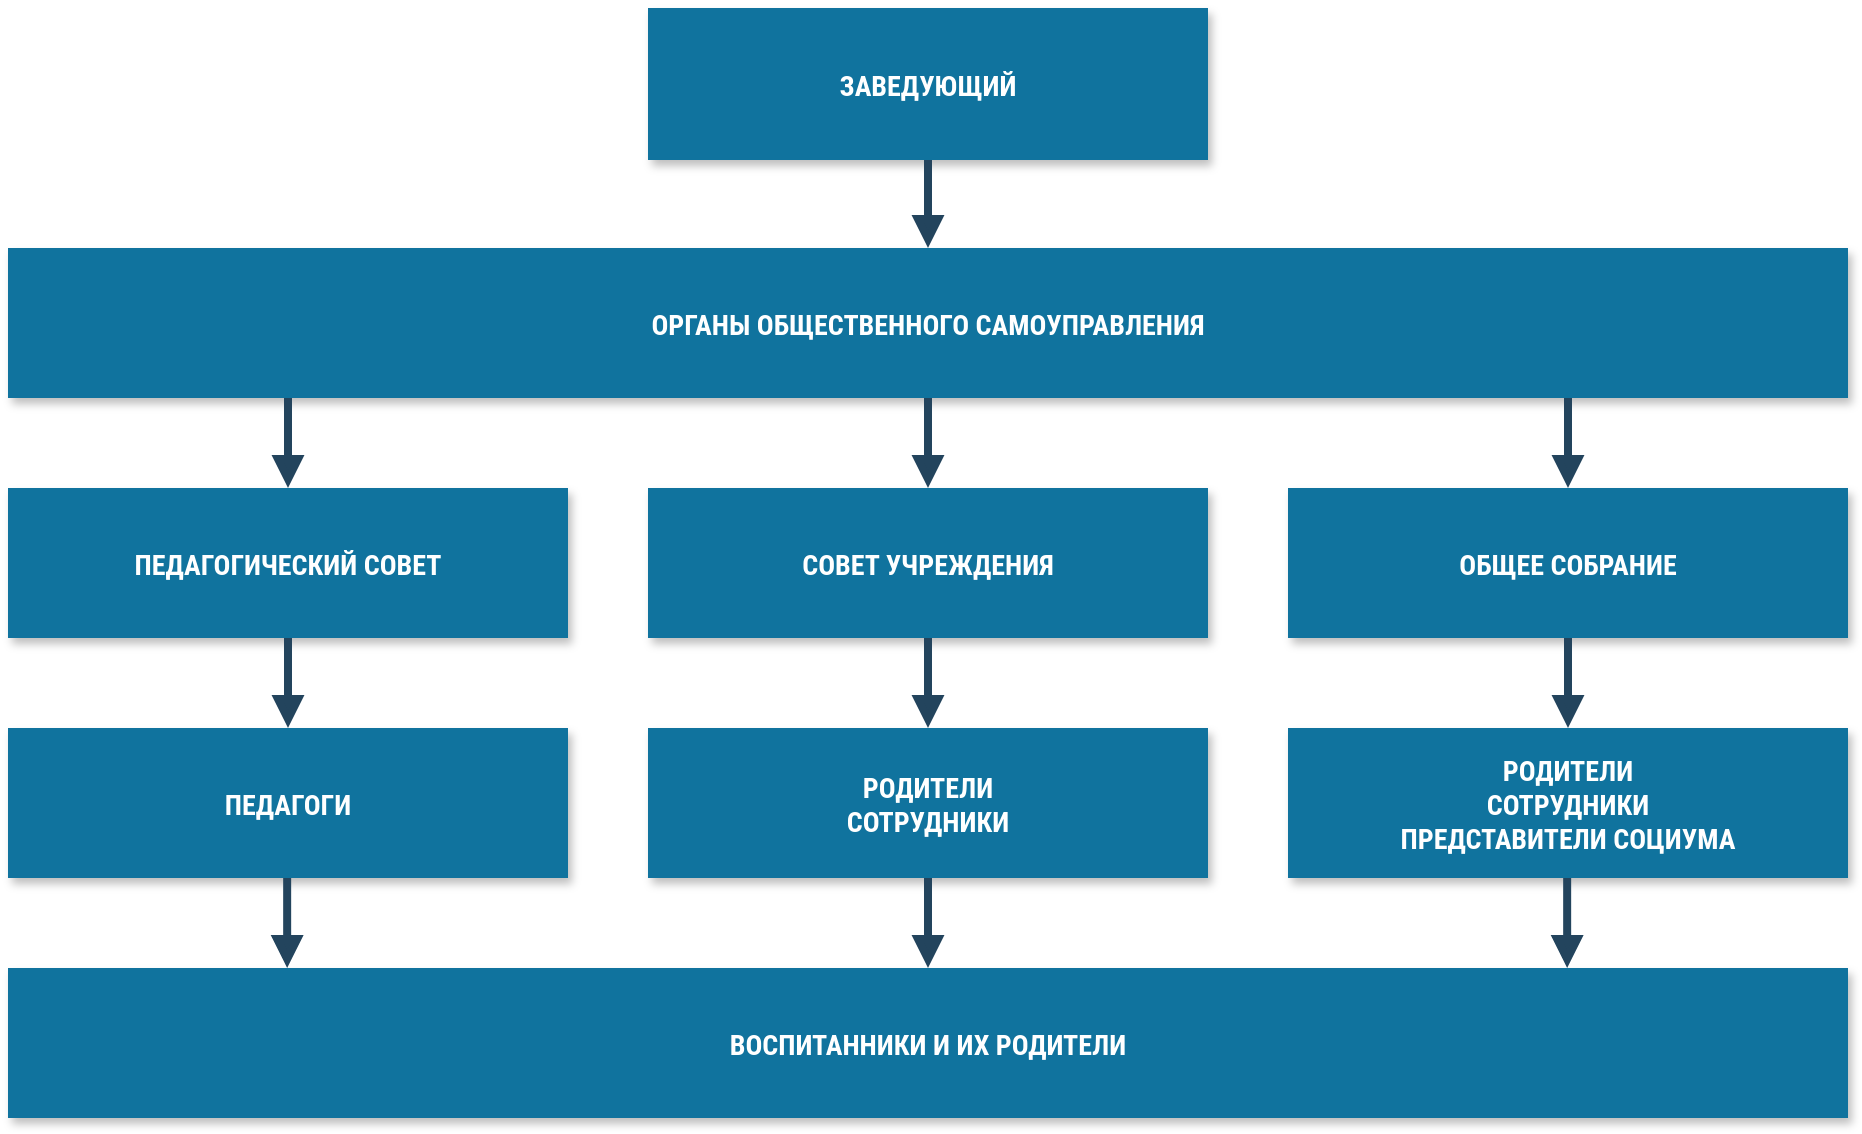 <mxfile compressed="false" version="13.7.7" type="github">
  <diagram name="Page-1" id="97916047-d0de-89f5-080d-49f4d83e522f">
    <mxGraphModel dx="1177" dy="626" grid="1" gridSize="10" guides="1" tooltips="1" connect="1" arrows="1" fold="1" page="1" pageScale="1.5" pageWidth="1169" pageHeight="827" background="#ffffff" math="0" shadow="0">
      <root>
        <mxCell id="0" />
        <mxCell id="1" parent="0" />
        <mxCell id="2" value="ЗАВЕДУЮЩИЙ" style="fillColor=#10739E;strokeColor=none;shadow=1;gradientColor=none;fontStyle=1;fontColor=#FFFFFF;fontSize=14;fontFamily=Roboto Condensed;fontSource=https%3A%2F%2Ffonts.googleapis.com%2Fcss%3Ffamily%3DRoboto%2BCondensed;" parent="1" vertex="1">
          <mxGeometry x="600" y="320" width="280" height="76" as="geometry" />
        </mxCell>
        <mxCell id="3" value="ОРГАНЫ ОБЩЕСТВЕННОГО САМОУПРАВЛЕНИЯ" style="fillColor=#10739E;strokeColor=none;shadow=1;gradientColor=none;fontStyle=1;fontColor=#FFFFFF;fontSize=14;fontFamily=Roboto Condensed;fontSource=https%3A%2F%2Ffonts.googleapis.com%2Fcss%3Ffamily%3DRoboto%2BCondensed;" parent="1" vertex="1">
          <mxGeometry x="280" y="440" width="920" height="75" as="geometry" />
        </mxCell>
        <mxCell id="8" value="ПЕДАГОГИЧЕСКИЙ СОВЕТ" style="fillColor=#10739E;strokeColor=none;shadow=1;gradientColor=none;fontStyle=1;fontColor=#FFFFFF;fontSize=14;fontFamily=Roboto Condensed;fontSource=https%3A%2F%2Ffonts.googleapis.com%2Fcss%3Ffamily%3DRoboto%2BCondensed;" parent="1" vertex="1">
          <mxGeometry x="280" y="560" width="280" height="75" as="geometry" />
        </mxCell>
        <mxCell id="9" value="ПЕДАГОГИ" style="fillColor=#10739E;strokeColor=none;shadow=1;gradientColor=none;fontStyle=1;fontColor=#FFFFFF;fontSize=14;fontFamily=Roboto Condensed;fontSource=https%3A%2F%2Ffonts.googleapis.com%2Fcss%3Ffamily%3DRoboto%2BCondensed;" parent="1" vertex="1">
          <mxGeometry x="280" y="680" width="280" height="75" as="geometry" />
        </mxCell>
        <mxCell id="13" value="СОВЕТ УЧРЕЖДЕНИЯ" style="fillColor=#10739E;strokeColor=none;shadow=1;gradientColor=none;fontStyle=1;fontColor=#FFFFFF;fontSize=14;fontFamily=Roboto Condensed;fontSource=https%3A%2F%2Ffonts.googleapis.com%2Fcss%3Ffamily%3DRoboto%2BCondensed;" parent="1" vertex="1">
          <mxGeometry x="600.0" y="560" width="280" height="75" as="geometry" />
        </mxCell>
        <mxCell id="14" value="РОДИТЕЛИ&#xa;СОТРУДНИКИ" style="fillColor=#10739E;strokeColor=none;shadow=1;gradientColor=none;fontStyle=1;fontColor=#FFFFFF;fontSize=14;fontFamily=Roboto Condensed;fontSource=https%3A%2F%2Ffonts.googleapis.com%2Fcss%3Ffamily%3DRoboto%2BCondensed;" parent="1" vertex="1">
          <mxGeometry x="600.0" y="680" width="280" height="75" as="geometry" />
        </mxCell>
        <mxCell id="18" value="ОБЩЕЕ СОБРАНИЕ" style="fillColor=#10739E;strokeColor=none;shadow=1;gradientColor=none;fontStyle=1;fontColor=#FFFFFF;fontSize=14;fontFamily=Roboto Condensed;fontSource=https%3A%2F%2Ffonts.googleapis.com%2Fcss%3Ffamily%3DRoboto%2BCondensed;" parent="1" vertex="1">
          <mxGeometry x="920" y="560" width="280" height="75" as="geometry" />
        </mxCell>
        <mxCell id="19" value="РОДИТЕЛИ&#xa;СОТРУДНИКИ&#xa;ПРЕДСТАВИТЕЛИ СОЦИУМА" style="fillColor=#10739E;strokeColor=none;shadow=1;gradientColor=none;fontStyle=1;fontColor=#FFFFFF;fontSize=14;fontFamily=Roboto Condensed;fontSource=https%3A%2F%2Ffonts.googleapis.com%2Fcss%3Ffamily%3DRoboto%2BCondensed;" parent="1" vertex="1">
          <mxGeometry x="920" y="680" width="280" height="75" as="geometry" />
        </mxCell>
        <mxCell id="20" value="ВОСПИТАННИКИ И ИХ РОДИТЕЛИ" style="fillColor=#10739E;strokeColor=none;shadow=1;gradientColor=none;fontStyle=1;fontColor=#FFFFFF;fontSize=14;fontFamily=Roboto Condensed;fontSource=https%3A%2F%2Ffonts.googleapis.com%2Fcss%3Ffamily%3DRoboto%2BCondensed;" parent="1" vertex="1">
          <mxGeometry x="280.0" y="800" width="920" height="75" as="geometry" />
        </mxCell>
        <mxCell id="29" value="" style="edgeStyle=elbowEdgeStyle;elbow=vertical;strokeWidth=4;endArrow=block;endFill=1;fontStyle=1;strokeColor=#23445D;" parent="1" source="2" target="3" edge="1">
          <mxGeometry x="22" y="165.5" width="100" height="100" as="geometry">
            <mxPoint x="22" y="265.5" as="sourcePoint" />
            <mxPoint x="122" y="165.5" as="targetPoint" />
          </mxGeometry>
        </mxCell>
        <mxCell id="31" value="" style="edgeStyle=elbowEdgeStyle;elbow=vertical;strokeWidth=4;endArrow=block;endFill=1;fontStyle=1;strokeColor=#23445D;entryX=0.5;entryY=0;entryDx=0;entryDy=0;" parent="1" source="3" target="8" edge="1">
          <mxGeometry x="22" y="165.5" width="100" height="100" as="geometry">
            <mxPoint x="22" y="265.5" as="sourcePoint" />
            <mxPoint x="402" y="455.5" as="targetPoint" />
            <Array as="points">
              <mxPoint x="520" y="483" />
            </Array>
          </mxGeometry>
        </mxCell>
        <mxCell id="38" value="" style="edgeStyle=elbowEdgeStyle;elbow=vertical;strokeWidth=4;endArrow=block;endFill=1;fontStyle=1;strokeColor=#23445D;" parent="1" source="8" target="9" edge="1">
          <mxGeometry x="62" y="165.5" width="100" height="100" as="geometry">
            <mxPoint x="62" y="265.5" as="sourcePoint" />
            <mxPoint x="162" y="165.5" as="targetPoint" />
          </mxGeometry>
        </mxCell>
        <mxCell id="42" value="" style="edgeStyle=elbowEdgeStyle;elbow=vertical;strokeWidth=4;endArrow=block;endFill=1;fontStyle=1;strokeColor=#23445D;" parent="1" source="13" target="14" edge="1">
          <mxGeometry x="190" y="165.5" width="100" height="100" as="geometry">
            <mxPoint x="190" y="265.5" as="sourcePoint" />
            <mxPoint x="290" y="165.5" as="targetPoint" />
          </mxGeometry>
        </mxCell>
        <mxCell id="43" value="" style="edgeStyle=elbowEdgeStyle;elbow=vertical;strokeWidth=4;endArrow=block;endFill=1;fontStyle=1;strokeColor=#23445D;exitX=0.5;exitY=1;exitDx=0;exitDy=0;entryX=0.5;entryY=0;entryDx=0;entryDy=0;" parent="1" source="14" target="20" edge="1">
          <mxGeometry x="190" y="175.5" width="100" height="100" as="geometry">
            <mxPoint x="190" y="275.5" as="sourcePoint" />
            <mxPoint x="772" y="795.5" as="targetPoint" />
            <Array as="points">
              <mxPoint x="780" y="770" />
            </Array>
          </mxGeometry>
        </mxCell>
        <mxCell id="46" value="" style="edgeStyle=elbowEdgeStyle;elbow=vertical;strokeWidth=4;endArrow=block;endFill=1;fontStyle=1;strokeColor=#23445D;" parent="1" source="18" target="19" edge="1">
          <mxGeometry x="220" y="165.5" width="100" height="100" as="geometry">
            <mxPoint x="220" y="265.5" as="sourcePoint" />
            <mxPoint x="320" y="165.5" as="targetPoint" />
          </mxGeometry>
        </mxCell>
        <mxCell id="54" value="" style="elbow=vertical;strokeWidth=4;endArrow=block;endFill=1;fontStyle=1;strokeColor=#23445D;" parent="1" source="3" target="13" edge="1">
          <mxGeometry x="22" y="165.5" width="100" height="100" as="geometry">
            <mxPoint x="22" y="265.5" as="sourcePoint" />
            <mxPoint x="772" y="530" as="targetPoint" />
          </mxGeometry>
        </mxCell>
        <mxCell id="55" value="" style="edgeStyle=elbowEdgeStyle;elbow=vertical;strokeWidth=4;endArrow=block;endFill=1;fontStyle=1;strokeColor=#23445D;entryX=0.5;entryY=0;entryDx=0;entryDy=0;" parent="1" source="3" target="18" edge="1">
          <mxGeometry x="22" y="165.5" width="100" height="100" as="geometry">
            <mxPoint x="22" y="265.5" as="sourcePoint" />
            <mxPoint x="1050" y="520" as="targetPoint" />
            <Array as="points">
              <mxPoint x="1100" y="480" />
              <mxPoint x="1020" y="480" />
            </Array>
          </mxGeometry>
        </mxCell>
        <mxCell id="-YSsNaTIa-xBHhpinbjy-57" value="" style="edgeStyle=elbowEdgeStyle;elbow=vertical;strokeWidth=4;endArrow=block;endFill=1;fontStyle=1;strokeColor=#23445D;exitX=0.5;exitY=1;exitDx=0;exitDy=0;entryX=0.5;entryY=0;entryDx=0;entryDy=0;" edge="1" parent="1">
          <mxGeometry x="509.58" y="175.5" width="100" height="100" as="geometry">
            <mxPoint x="1059.58" y="755" as="sourcePoint" />
            <mxPoint x="1059.58" y="800" as="targetPoint" />
            <Array as="points">
              <mxPoint x="1099.58" y="770" />
            </Array>
          </mxGeometry>
        </mxCell>
        <mxCell id="-YSsNaTIa-xBHhpinbjy-58" value="" style="edgeStyle=elbowEdgeStyle;elbow=vertical;strokeWidth=4;endArrow=block;endFill=1;fontStyle=1;strokeColor=#23445D;exitX=0.5;exitY=1;exitDx=0;exitDy=0;entryX=0.5;entryY=0;entryDx=0;entryDy=0;" edge="1" parent="1">
          <mxGeometry x="-130.42" y="175.5" width="100" height="100" as="geometry">
            <mxPoint x="419.58" y="755" as="sourcePoint" />
            <mxPoint x="419.58" y="800" as="targetPoint" />
            <Array as="points">
              <mxPoint x="459.58" y="770" />
            </Array>
          </mxGeometry>
        </mxCell>
      </root>
    </mxGraphModel>
  </diagram>
</mxfile>
